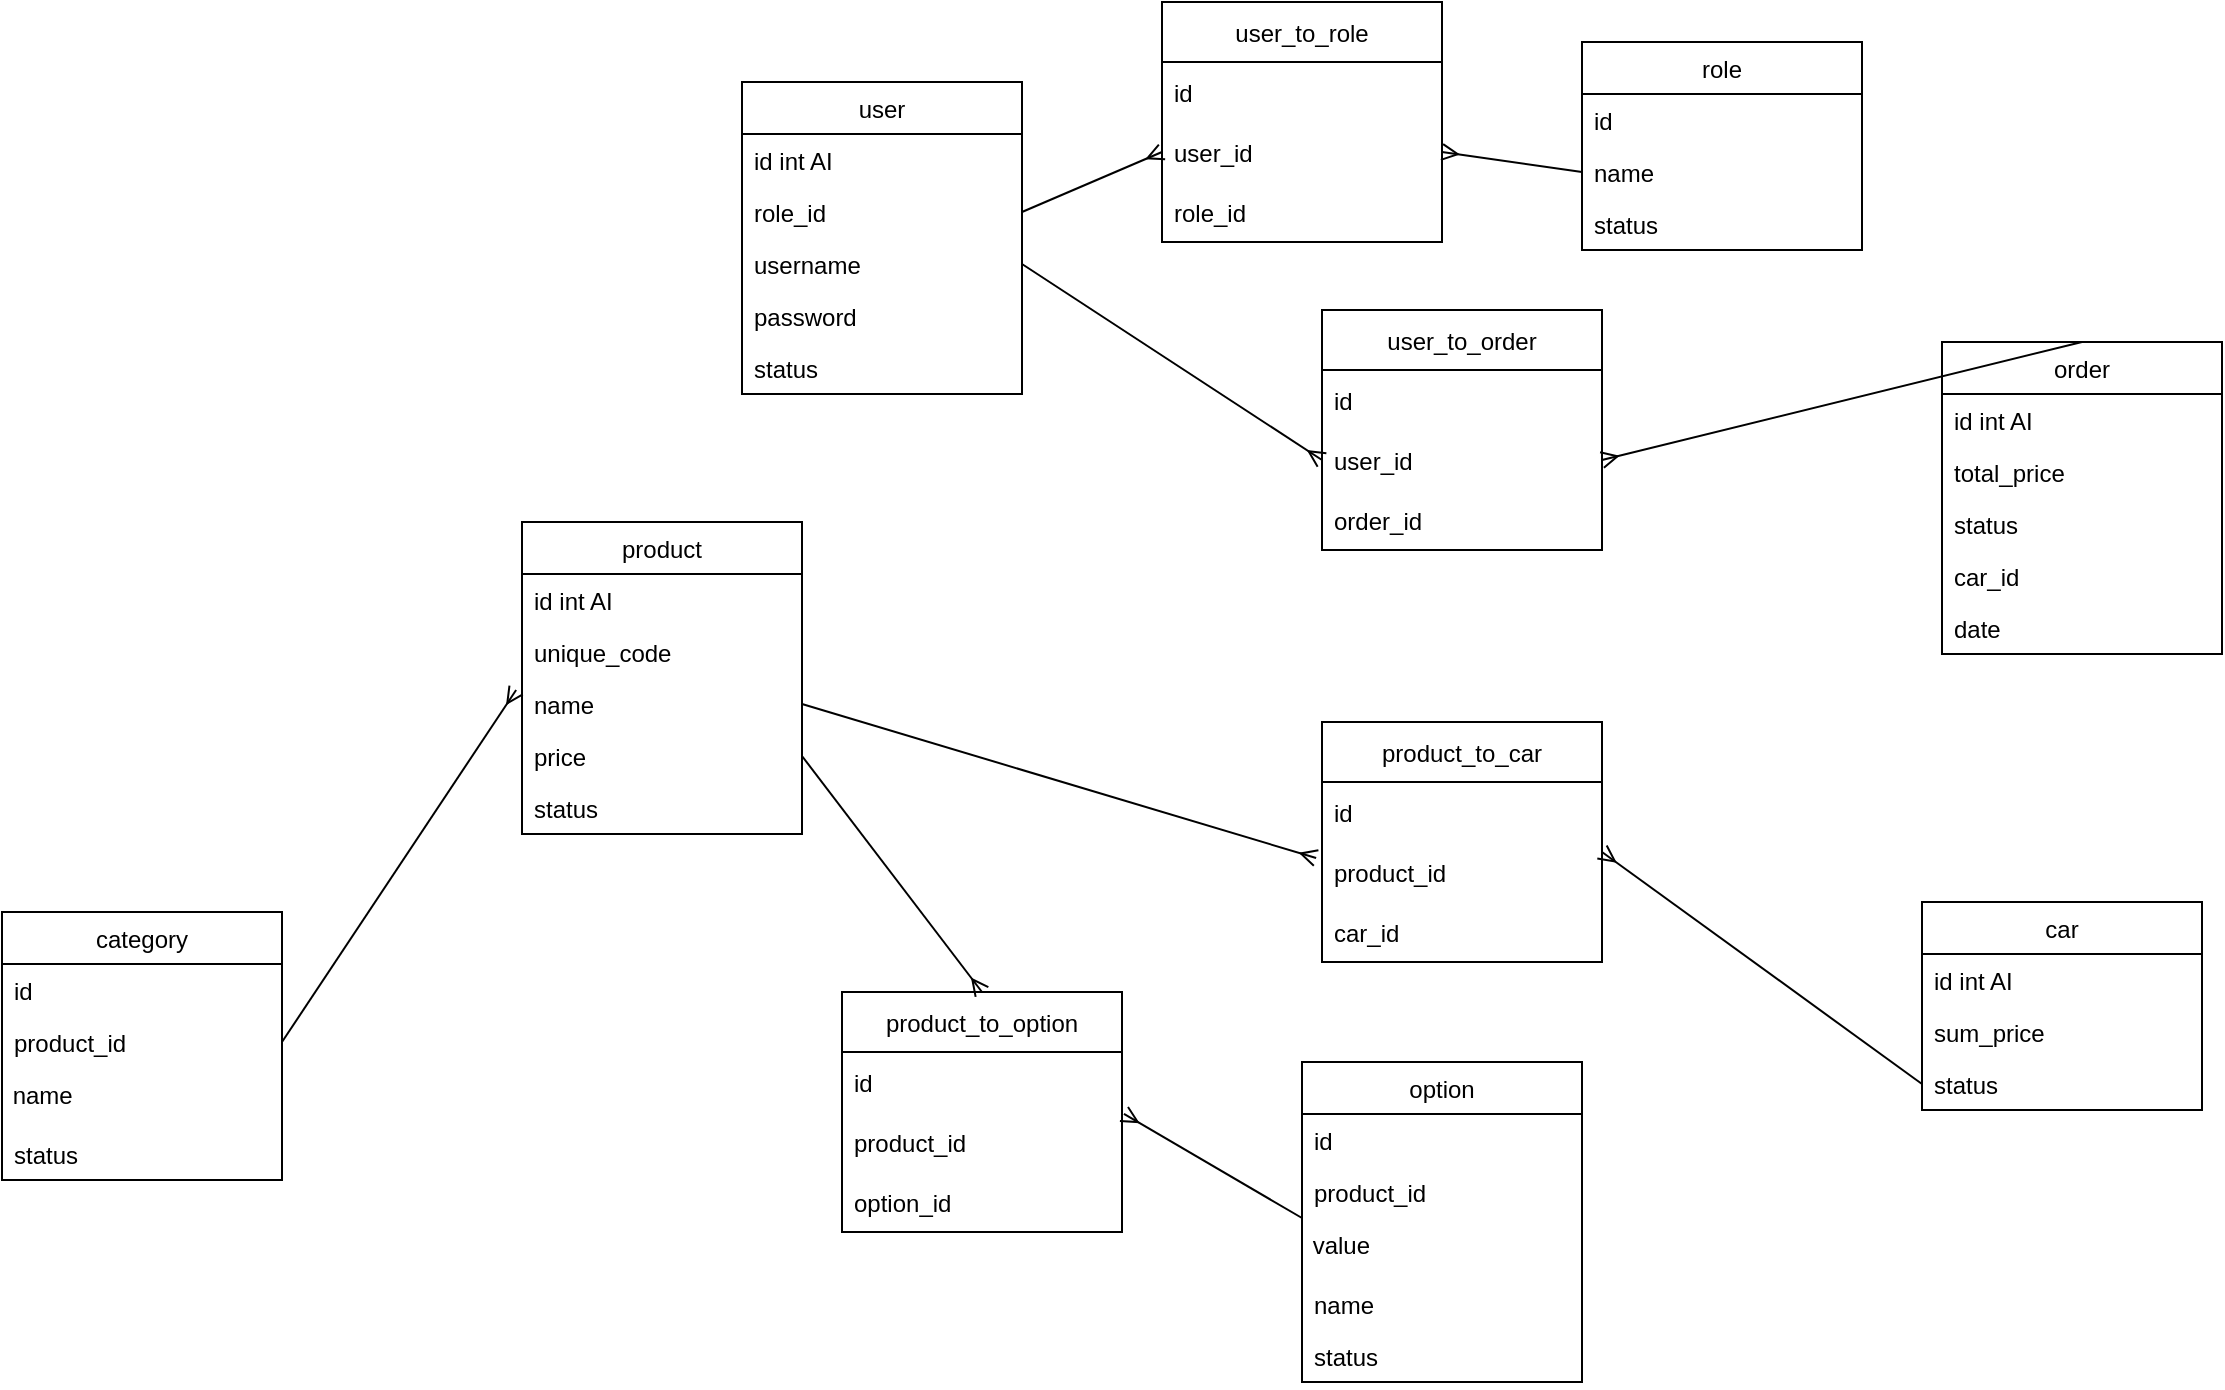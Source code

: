 <mxfile version="18.0.3" type="github">
  <diagram id="wYvT_ggLbYm3rUhQA6r1" name="Page-1">
    <mxGraphModel dx="2249" dy="762" grid="1" gridSize="10" guides="1" tooltips="1" connect="1" arrows="1" fold="1" page="1" pageScale="1" pageWidth="827" pageHeight="1169" math="0" shadow="0">
      <root>
        <mxCell id="0" />
        <mxCell id="1" parent="0" />
        <mxCell id="PHUa327SSd_hd9PmxDBq-1" value="user" style="swimlane;fontStyle=0;childLayout=stackLayout;horizontal=1;startSize=26;fillColor=none;horizontalStack=0;resizeParent=1;resizeParentMax=0;resizeLast=0;collapsible=1;marginBottom=0;" vertex="1" parent="1">
          <mxGeometry x="40" y="70" width="140" height="156" as="geometry" />
        </mxCell>
        <mxCell id="PHUa327SSd_hd9PmxDBq-2" value="id int AI&#xa;" style="text;strokeColor=none;fillColor=none;align=left;verticalAlign=top;spacingLeft=4;spacingRight=4;overflow=hidden;rotatable=0;points=[[0,0.5],[1,0.5]];portConstraint=eastwest;" vertex="1" parent="PHUa327SSd_hd9PmxDBq-1">
          <mxGeometry y="26" width="140" height="26" as="geometry" />
        </mxCell>
        <mxCell id="PHUa327SSd_hd9PmxDBq-3" value="role_id&#xa;" style="text;strokeColor=none;fillColor=none;align=left;verticalAlign=top;spacingLeft=4;spacingRight=4;overflow=hidden;rotatable=0;points=[[0,0.5],[1,0.5]];portConstraint=eastwest;" vertex="1" parent="PHUa327SSd_hd9PmxDBq-1">
          <mxGeometry y="52" width="140" height="26" as="geometry" />
        </mxCell>
        <mxCell id="PHUa327SSd_hd9PmxDBq-20" value="username" style="text;strokeColor=none;fillColor=none;align=left;verticalAlign=top;spacingLeft=4;spacingRight=4;overflow=hidden;rotatable=0;points=[[0,0.5],[1,0.5]];portConstraint=eastwest;" vertex="1" parent="PHUa327SSd_hd9PmxDBq-1">
          <mxGeometry y="78" width="140" height="26" as="geometry" />
        </mxCell>
        <mxCell id="PHUa327SSd_hd9PmxDBq-4" value="password" style="text;strokeColor=none;fillColor=none;align=left;verticalAlign=top;spacingLeft=4;spacingRight=4;overflow=hidden;rotatable=0;points=[[0,0.5],[1,0.5]];portConstraint=eastwest;" vertex="1" parent="PHUa327SSd_hd9PmxDBq-1">
          <mxGeometry y="104" width="140" height="26" as="geometry" />
        </mxCell>
        <mxCell id="PHUa327SSd_hd9PmxDBq-29" value="status" style="text;strokeColor=none;fillColor=none;align=left;verticalAlign=top;spacingLeft=4;spacingRight=4;overflow=hidden;rotatable=0;points=[[0,0.5],[1,0.5]];portConstraint=eastwest;" vertex="1" parent="PHUa327SSd_hd9PmxDBq-1">
          <mxGeometry y="130" width="140" height="26" as="geometry" />
        </mxCell>
        <mxCell id="PHUa327SSd_hd9PmxDBq-5" value="role" style="swimlane;fontStyle=0;childLayout=stackLayout;horizontal=1;startSize=26;fillColor=none;horizontalStack=0;resizeParent=1;resizeParentMax=0;resizeLast=0;collapsible=1;marginBottom=0;" vertex="1" parent="1">
          <mxGeometry x="460" y="50" width="140" height="104" as="geometry" />
        </mxCell>
        <mxCell id="PHUa327SSd_hd9PmxDBq-6" value="id&#xa;" style="text;strokeColor=none;fillColor=none;align=left;verticalAlign=top;spacingLeft=4;spacingRight=4;overflow=hidden;rotatable=0;points=[[0,0.5],[1,0.5]];portConstraint=eastwest;" vertex="1" parent="PHUa327SSd_hd9PmxDBq-5">
          <mxGeometry y="26" width="140" height="26" as="geometry" />
        </mxCell>
        <mxCell id="PHUa327SSd_hd9PmxDBq-7" value="name" style="text;strokeColor=none;fillColor=none;align=left;verticalAlign=top;spacingLeft=4;spacingRight=4;overflow=hidden;rotatable=0;points=[[0,0.5],[1,0.5]];portConstraint=eastwest;" vertex="1" parent="PHUa327SSd_hd9PmxDBq-5">
          <mxGeometry y="52" width="140" height="26" as="geometry" />
        </mxCell>
        <mxCell id="PHUa327SSd_hd9PmxDBq-8" value="status&#xa;" style="text;strokeColor=none;fillColor=none;align=left;verticalAlign=top;spacingLeft=4;spacingRight=4;overflow=hidden;rotatable=0;points=[[0,0.5],[1,0.5]];portConstraint=eastwest;" vertex="1" parent="PHUa327SSd_hd9PmxDBq-5">
          <mxGeometry y="78" width="140" height="26" as="geometry" />
        </mxCell>
        <mxCell id="PHUa327SSd_hd9PmxDBq-9" value="product" style="swimlane;fontStyle=0;childLayout=stackLayout;horizontal=1;startSize=26;fillColor=none;horizontalStack=0;resizeParent=1;resizeParentMax=0;resizeLast=0;collapsible=1;marginBottom=0;" vertex="1" parent="1">
          <mxGeometry x="-70" y="290" width="140" height="156" as="geometry" />
        </mxCell>
        <mxCell id="PHUa327SSd_hd9PmxDBq-11" value="id int AI&#xa;" style="text;strokeColor=none;fillColor=none;align=left;verticalAlign=top;spacingLeft=4;spacingRight=4;overflow=hidden;rotatable=0;points=[[0,0.5],[1,0.5]];portConstraint=eastwest;" vertex="1" parent="PHUa327SSd_hd9PmxDBq-9">
          <mxGeometry y="26" width="140" height="26" as="geometry" />
        </mxCell>
        <mxCell id="PHUa327SSd_hd9PmxDBq-10" value="unique_code&#xa;" style="text;strokeColor=none;fillColor=none;align=left;verticalAlign=top;spacingLeft=4;spacingRight=4;overflow=hidden;rotatable=0;points=[[0,0.5],[1,0.5]];portConstraint=eastwest;" vertex="1" parent="PHUa327SSd_hd9PmxDBq-9">
          <mxGeometry y="52" width="140" height="26" as="geometry" />
        </mxCell>
        <mxCell id="PHUa327SSd_hd9PmxDBq-12" value="name&#xa;" style="text;strokeColor=none;fillColor=none;align=left;verticalAlign=top;spacingLeft=4;spacingRight=4;overflow=hidden;rotatable=0;points=[[0,0.5],[1,0.5]];portConstraint=eastwest;" vertex="1" parent="PHUa327SSd_hd9PmxDBq-9">
          <mxGeometry y="78" width="140" height="26" as="geometry" />
        </mxCell>
        <mxCell id="PHUa327SSd_hd9PmxDBq-22" value="price&#xa;" style="text;strokeColor=none;fillColor=none;align=left;verticalAlign=top;spacingLeft=4;spacingRight=4;overflow=hidden;rotatable=0;points=[[0,0.5],[1,0.5]];portConstraint=eastwest;" vertex="1" parent="PHUa327SSd_hd9PmxDBq-9">
          <mxGeometry y="104" width="140" height="26" as="geometry" />
        </mxCell>
        <mxCell id="PHUa327SSd_hd9PmxDBq-28" value="status&#xa;" style="text;strokeColor=none;fillColor=none;align=left;verticalAlign=top;spacingLeft=4;spacingRight=4;overflow=hidden;rotatable=0;points=[[0,0.5],[1,0.5]];portConstraint=eastwest;" vertex="1" parent="PHUa327SSd_hd9PmxDBq-9">
          <mxGeometry y="130" width="140" height="26" as="geometry" />
        </mxCell>
        <mxCell id="PHUa327SSd_hd9PmxDBq-13" value="option" style="swimlane;fontStyle=0;childLayout=stackLayout;horizontal=1;startSize=26;fillColor=none;horizontalStack=0;resizeParent=1;resizeParentMax=0;resizeLast=0;collapsible=1;marginBottom=0;" vertex="1" parent="1">
          <mxGeometry x="320" y="560" width="140" height="160" as="geometry" />
        </mxCell>
        <mxCell id="PHUa327SSd_hd9PmxDBq-14" value="id &#xa;" style="text;strokeColor=none;fillColor=none;align=left;verticalAlign=top;spacingLeft=4;spacingRight=4;overflow=hidden;rotatable=0;points=[[0,0.5],[1,0.5]];portConstraint=eastwest;" vertex="1" parent="PHUa327SSd_hd9PmxDBq-13">
          <mxGeometry y="26" width="140" height="26" as="geometry" />
        </mxCell>
        <mxCell id="PHUa327SSd_hd9PmxDBq-15" value="product_id" style="text;strokeColor=none;fillColor=none;align=left;verticalAlign=top;spacingLeft=4;spacingRight=4;overflow=hidden;rotatable=0;points=[[0,0.5],[1,0.5]];portConstraint=eastwest;" vertex="1" parent="PHUa327SSd_hd9PmxDBq-13">
          <mxGeometry y="52" width="140" height="26" as="geometry" />
        </mxCell>
        <mxCell id="PHUa327SSd_hd9PmxDBq-21" value="&amp;nbsp;value" style="text;whiteSpace=wrap;html=1;" vertex="1" parent="PHUa327SSd_hd9PmxDBq-13">
          <mxGeometry y="78" width="140" height="30" as="geometry" />
        </mxCell>
        <mxCell id="PHUa327SSd_hd9PmxDBq-16" value="name" style="text;strokeColor=none;fillColor=none;align=left;verticalAlign=top;spacingLeft=4;spacingRight=4;overflow=hidden;rotatable=0;points=[[0,0.5],[1,0.5]];portConstraint=eastwest;" vertex="1" parent="PHUa327SSd_hd9PmxDBq-13">
          <mxGeometry y="108" width="140" height="26" as="geometry" />
        </mxCell>
        <mxCell id="PHUa327SSd_hd9PmxDBq-34" value="status" style="text;strokeColor=none;fillColor=none;align=left;verticalAlign=top;spacingLeft=4;spacingRight=4;overflow=hidden;rotatable=0;points=[[0,0.5],[1,0.5]];portConstraint=eastwest;" vertex="1" parent="PHUa327SSd_hd9PmxDBq-13">
          <mxGeometry y="134" width="140" height="26" as="geometry" />
        </mxCell>
        <mxCell id="PHUa327SSd_hd9PmxDBq-24" value="product_to_option" style="swimlane;fontStyle=0;childLayout=stackLayout;horizontal=1;startSize=30;horizontalStack=0;resizeParent=1;resizeParentMax=0;resizeLast=0;collapsible=1;marginBottom=0;" vertex="1" parent="1">
          <mxGeometry x="90" y="525" width="140" height="120" as="geometry" />
        </mxCell>
        <mxCell id="PHUa327SSd_hd9PmxDBq-25" value="id" style="text;strokeColor=none;fillColor=none;align=left;verticalAlign=middle;spacingLeft=4;spacingRight=4;overflow=hidden;points=[[0,0.5],[1,0.5]];portConstraint=eastwest;rotatable=0;" vertex="1" parent="PHUa327SSd_hd9PmxDBq-24">
          <mxGeometry y="30" width="140" height="30" as="geometry" />
        </mxCell>
        <mxCell id="PHUa327SSd_hd9PmxDBq-26" value="product_id" style="text;strokeColor=none;fillColor=none;align=left;verticalAlign=middle;spacingLeft=4;spacingRight=4;overflow=hidden;points=[[0,0.5],[1,0.5]];portConstraint=eastwest;rotatable=0;" vertex="1" parent="PHUa327SSd_hd9PmxDBq-24">
          <mxGeometry y="60" width="140" height="30" as="geometry" />
        </mxCell>
        <mxCell id="PHUa327SSd_hd9PmxDBq-27" value="option_id" style="text;strokeColor=none;fillColor=none;align=left;verticalAlign=middle;spacingLeft=4;spacingRight=4;overflow=hidden;points=[[0,0.5],[1,0.5]];portConstraint=eastwest;rotatable=0;" vertex="1" parent="PHUa327SSd_hd9PmxDBq-24">
          <mxGeometry y="90" width="140" height="30" as="geometry" />
        </mxCell>
        <mxCell id="PHUa327SSd_hd9PmxDBq-30" value="user_to_role" style="swimlane;fontStyle=0;childLayout=stackLayout;horizontal=1;startSize=30;horizontalStack=0;resizeParent=1;resizeParentMax=0;resizeLast=0;collapsible=1;marginBottom=0;" vertex="1" parent="1">
          <mxGeometry x="250" y="30" width="140" height="120" as="geometry" />
        </mxCell>
        <mxCell id="PHUa327SSd_hd9PmxDBq-31" value="id" style="text;strokeColor=none;fillColor=none;align=left;verticalAlign=middle;spacingLeft=4;spacingRight=4;overflow=hidden;points=[[0,0.5],[1,0.5]];portConstraint=eastwest;rotatable=0;" vertex="1" parent="PHUa327SSd_hd9PmxDBq-30">
          <mxGeometry y="30" width="140" height="30" as="geometry" />
        </mxCell>
        <mxCell id="PHUa327SSd_hd9PmxDBq-32" value="user_id" style="text;strokeColor=none;fillColor=none;align=left;verticalAlign=middle;spacingLeft=4;spacingRight=4;overflow=hidden;points=[[0,0.5],[1,0.5]];portConstraint=eastwest;rotatable=0;" vertex="1" parent="PHUa327SSd_hd9PmxDBq-30">
          <mxGeometry y="60" width="140" height="30" as="geometry" />
        </mxCell>
        <mxCell id="PHUa327SSd_hd9PmxDBq-33" value="role_id" style="text;strokeColor=none;fillColor=none;align=left;verticalAlign=middle;spacingLeft=4;spacingRight=4;overflow=hidden;points=[[0,0.5],[1,0.5]];portConstraint=eastwest;rotatable=0;" vertex="1" parent="PHUa327SSd_hd9PmxDBq-30">
          <mxGeometry y="90" width="140" height="30" as="geometry" />
        </mxCell>
        <mxCell id="PHUa327SSd_hd9PmxDBq-35" value="car" style="swimlane;fontStyle=0;childLayout=stackLayout;horizontal=1;startSize=26;fillColor=none;horizontalStack=0;resizeParent=1;resizeParentMax=0;resizeLast=0;collapsible=1;marginBottom=0;" vertex="1" parent="1">
          <mxGeometry x="630" y="480" width="140" height="104" as="geometry" />
        </mxCell>
        <mxCell id="PHUa327SSd_hd9PmxDBq-36" value="id int AI&#xa;" style="text;strokeColor=none;fillColor=none;align=left;verticalAlign=top;spacingLeft=4;spacingRight=4;overflow=hidden;rotatable=0;points=[[0,0.5],[1,0.5]];portConstraint=eastwest;" vertex="1" parent="PHUa327SSd_hd9PmxDBq-35">
          <mxGeometry y="26" width="140" height="26" as="geometry" />
        </mxCell>
        <mxCell id="PHUa327SSd_hd9PmxDBq-37" value="sum_price" style="text;strokeColor=none;fillColor=none;align=left;verticalAlign=top;spacingLeft=4;spacingRight=4;overflow=hidden;rotatable=0;points=[[0,0.5],[1,0.5]];portConstraint=eastwest;" vertex="1" parent="PHUa327SSd_hd9PmxDBq-35">
          <mxGeometry y="52" width="140" height="26" as="geometry" />
        </mxCell>
        <mxCell id="PHUa327SSd_hd9PmxDBq-40" value="status&#xa;" style="text;strokeColor=none;fillColor=none;align=left;verticalAlign=top;spacingLeft=4;spacingRight=4;overflow=hidden;rotatable=0;points=[[0,0.5],[1,0.5]];portConstraint=eastwest;" vertex="1" parent="PHUa327SSd_hd9PmxDBq-35">
          <mxGeometry y="78" width="140" height="26" as="geometry" />
        </mxCell>
        <mxCell id="PHUa327SSd_hd9PmxDBq-62" style="edgeStyle=none;rounded=0;orthogonalLoop=1;jettySize=auto;html=1;exitX=0.5;exitY=0;exitDx=0;exitDy=0;entryX=1;entryY=0.5;entryDx=0;entryDy=0;endArrow=ERmany;endFill=0;" edge="1" parent="1" source="PHUa327SSd_hd9PmxDBq-41" target="PHUa327SSd_hd9PmxDBq-53">
          <mxGeometry relative="1" as="geometry" />
        </mxCell>
        <mxCell id="PHUa327SSd_hd9PmxDBq-41" value="order" style="swimlane;fontStyle=0;childLayout=stackLayout;horizontal=1;startSize=26;fillColor=none;horizontalStack=0;resizeParent=1;resizeParentMax=0;resizeLast=0;collapsible=1;marginBottom=0;" vertex="1" parent="1">
          <mxGeometry x="640" y="200" width="140" height="156" as="geometry" />
        </mxCell>
        <mxCell id="PHUa327SSd_hd9PmxDBq-42" value="id int AI&#xa;" style="text;strokeColor=none;fillColor=none;align=left;verticalAlign=top;spacingLeft=4;spacingRight=4;overflow=hidden;rotatable=0;points=[[0,0.5],[1,0.5]];portConstraint=eastwest;" vertex="1" parent="PHUa327SSd_hd9PmxDBq-41">
          <mxGeometry y="26" width="140" height="26" as="geometry" />
        </mxCell>
        <mxCell id="PHUa327SSd_hd9PmxDBq-43" value="total_price" style="text;strokeColor=none;fillColor=none;align=left;verticalAlign=top;spacingLeft=4;spacingRight=4;overflow=hidden;rotatable=0;points=[[0,0.5],[1,0.5]];portConstraint=eastwest;" vertex="1" parent="PHUa327SSd_hd9PmxDBq-41">
          <mxGeometry y="52" width="140" height="26" as="geometry" />
        </mxCell>
        <mxCell id="PHUa327SSd_hd9PmxDBq-46" value="status&#xa;" style="text;strokeColor=none;fillColor=none;align=left;verticalAlign=top;spacingLeft=4;spacingRight=4;overflow=hidden;rotatable=0;points=[[0,0.5],[1,0.5]];portConstraint=eastwest;" vertex="1" parent="PHUa327SSd_hd9PmxDBq-41">
          <mxGeometry y="78" width="140" height="26" as="geometry" />
        </mxCell>
        <mxCell id="PHUa327SSd_hd9PmxDBq-63" value="car_id" style="text;strokeColor=none;fillColor=none;align=left;verticalAlign=top;spacingLeft=4;spacingRight=4;overflow=hidden;rotatable=0;points=[[0,0.5],[1,0.5]];portConstraint=eastwest;" vertex="1" parent="PHUa327SSd_hd9PmxDBq-41">
          <mxGeometry y="104" width="140" height="26" as="geometry" />
        </mxCell>
        <mxCell id="PHUa327SSd_hd9PmxDBq-70" value="date" style="text;strokeColor=none;fillColor=none;align=left;verticalAlign=top;spacingLeft=4;spacingRight=4;overflow=hidden;rotatable=0;points=[[0,0.5],[1,0.5]];portConstraint=eastwest;" vertex="1" parent="PHUa327SSd_hd9PmxDBq-41">
          <mxGeometry y="130" width="140" height="26" as="geometry" />
        </mxCell>
        <mxCell id="PHUa327SSd_hd9PmxDBq-47" value="product_to_car" style="swimlane;fontStyle=0;childLayout=stackLayout;horizontal=1;startSize=30;horizontalStack=0;resizeParent=1;resizeParentMax=0;resizeLast=0;collapsible=1;marginBottom=0;" vertex="1" parent="1">
          <mxGeometry x="330" y="390" width="140" height="120" as="geometry" />
        </mxCell>
        <mxCell id="PHUa327SSd_hd9PmxDBq-48" value="id" style="text;strokeColor=none;fillColor=none;align=left;verticalAlign=middle;spacingLeft=4;spacingRight=4;overflow=hidden;points=[[0,0.5],[1,0.5]];portConstraint=eastwest;rotatable=0;" vertex="1" parent="PHUa327SSd_hd9PmxDBq-47">
          <mxGeometry y="30" width="140" height="30" as="geometry" />
        </mxCell>
        <mxCell id="PHUa327SSd_hd9PmxDBq-49" value="product_id" style="text;strokeColor=none;fillColor=none;align=left;verticalAlign=middle;spacingLeft=4;spacingRight=4;overflow=hidden;points=[[0,0.5],[1,0.5]];portConstraint=eastwest;rotatable=0;" vertex="1" parent="PHUa327SSd_hd9PmxDBq-47">
          <mxGeometry y="60" width="140" height="30" as="geometry" />
        </mxCell>
        <mxCell id="PHUa327SSd_hd9PmxDBq-50" value="car_id" style="text;strokeColor=none;fillColor=none;align=left;verticalAlign=middle;spacingLeft=4;spacingRight=4;overflow=hidden;points=[[0,0.5],[1,0.5]];portConstraint=eastwest;rotatable=0;" vertex="1" parent="PHUa327SSd_hd9PmxDBq-47">
          <mxGeometry y="90" width="140" height="30" as="geometry" />
        </mxCell>
        <mxCell id="PHUa327SSd_hd9PmxDBq-51" value="user_to_order" style="swimlane;fontStyle=0;childLayout=stackLayout;horizontal=1;startSize=30;horizontalStack=0;resizeParent=1;resizeParentMax=0;resizeLast=0;collapsible=1;marginBottom=0;" vertex="1" parent="1">
          <mxGeometry x="330" y="184" width="140" height="120" as="geometry" />
        </mxCell>
        <mxCell id="PHUa327SSd_hd9PmxDBq-52" value="id" style="text;strokeColor=none;fillColor=none;align=left;verticalAlign=middle;spacingLeft=4;spacingRight=4;overflow=hidden;points=[[0,0.5],[1,0.5]];portConstraint=eastwest;rotatable=0;" vertex="1" parent="PHUa327SSd_hd9PmxDBq-51">
          <mxGeometry y="30" width="140" height="30" as="geometry" />
        </mxCell>
        <mxCell id="PHUa327SSd_hd9PmxDBq-53" value="user_id" style="text;strokeColor=none;fillColor=none;align=left;verticalAlign=middle;spacingLeft=4;spacingRight=4;overflow=hidden;points=[[0,0.5],[1,0.5]];portConstraint=eastwest;rotatable=0;" vertex="1" parent="PHUa327SSd_hd9PmxDBq-51">
          <mxGeometry y="60" width="140" height="30" as="geometry" />
        </mxCell>
        <mxCell id="PHUa327SSd_hd9PmxDBq-54" value="order_id" style="text;strokeColor=none;fillColor=none;align=left;verticalAlign=middle;spacingLeft=4;spacingRight=4;overflow=hidden;points=[[0,0.5],[1,0.5]];portConstraint=eastwest;rotatable=0;" vertex="1" parent="PHUa327SSd_hd9PmxDBq-51">
          <mxGeometry y="90" width="140" height="30" as="geometry" />
        </mxCell>
        <mxCell id="PHUa327SSd_hd9PmxDBq-55" style="edgeStyle=none;rounded=0;orthogonalLoop=1;jettySize=auto;html=1;exitX=1;exitY=0.5;exitDx=0;exitDy=0;entryX=0;entryY=0.5;entryDx=0;entryDy=0;endArrow=ERmany;endFill=0;" edge="1" parent="1" source="PHUa327SSd_hd9PmxDBq-20" target="PHUa327SSd_hd9PmxDBq-53">
          <mxGeometry relative="1" as="geometry" />
        </mxCell>
        <mxCell id="PHUa327SSd_hd9PmxDBq-56" style="edgeStyle=none;rounded=0;orthogonalLoop=1;jettySize=auto;html=1;exitX=0;exitY=0.5;exitDx=0;exitDy=0;entryX=1;entryY=0.5;entryDx=0;entryDy=0;endArrow=ERmany;endFill=0;" edge="1" parent="1" source="PHUa327SSd_hd9PmxDBq-7" target="PHUa327SSd_hd9PmxDBq-32">
          <mxGeometry relative="1" as="geometry" />
        </mxCell>
        <mxCell id="PHUa327SSd_hd9PmxDBq-57" style="edgeStyle=none;rounded=0;orthogonalLoop=1;jettySize=auto;html=1;exitX=1;exitY=0.5;exitDx=0;exitDy=0;entryX=0;entryY=0.5;entryDx=0;entryDy=0;endArrow=ERmany;endFill=0;" edge="1" parent="1" source="PHUa327SSd_hd9PmxDBq-3" target="PHUa327SSd_hd9PmxDBq-32">
          <mxGeometry relative="1" as="geometry" />
        </mxCell>
        <mxCell id="PHUa327SSd_hd9PmxDBq-58" style="edgeStyle=none;rounded=0;orthogonalLoop=1;jettySize=auto;html=1;exitX=0;exitY=0;exitDx=0;exitDy=0;entryX=1.007;entryY=0.033;entryDx=0;entryDy=0;entryPerimeter=0;endArrow=ERmany;endFill=0;" edge="1" parent="1" source="PHUa327SSd_hd9PmxDBq-21" target="PHUa327SSd_hd9PmxDBq-26">
          <mxGeometry relative="1" as="geometry" />
        </mxCell>
        <mxCell id="PHUa327SSd_hd9PmxDBq-59" style="edgeStyle=none;rounded=0;orthogonalLoop=1;jettySize=auto;html=1;exitX=1;exitY=0.5;exitDx=0;exitDy=0;entryX=0.5;entryY=0;entryDx=0;entryDy=0;endArrow=ERmany;endFill=0;" edge="1" parent="1" source="PHUa327SSd_hd9PmxDBq-22" target="PHUa327SSd_hd9PmxDBq-24">
          <mxGeometry relative="1" as="geometry" />
        </mxCell>
        <mxCell id="PHUa327SSd_hd9PmxDBq-60" style="edgeStyle=none;rounded=0;orthogonalLoop=1;jettySize=auto;html=1;exitX=1;exitY=0.5;exitDx=0;exitDy=0;entryX=-0.021;entryY=0.267;entryDx=0;entryDy=0;entryPerimeter=0;endArrow=ERmany;endFill=0;" edge="1" parent="1" source="PHUa327SSd_hd9PmxDBq-12" target="PHUa327SSd_hd9PmxDBq-49">
          <mxGeometry relative="1" as="geometry" />
        </mxCell>
        <mxCell id="PHUa327SSd_hd9PmxDBq-61" style="edgeStyle=none;rounded=0;orthogonalLoop=1;jettySize=auto;html=1;exitX=0;exitY=0.5;exitDx=0;exitDy=0;entryX=1;entryY=0.167;entryDx=0;entryDy=0;entryPerimeter=0;endArrow=ERmany;endFill=0;" edge="1" parent="1" target="PHUa327SSd_hd9PmxDBq-49">
          <mxGeometry relative="1" as="geometry">
            <mxPoint x="630" y="571" as="sourcePoint" />
          </mxGeometry>
        </mxCell>
        <mxCell id="PHUa327SSd_hd9PmxDBq-64" value="category" style="swimlane;fontStyle=0;childLayout=stackLayout;horizontal=1;startSize=26;fillColor=none;horizontalStack=0;resizeParent=1;resizeParentMax=0;resizeLast=0;collapsible=1;marginBottom=0;" vertex="1" parent="1">
          <mxGeometry x="-330" y="485" width="140" height="134" as="geometry" />
        </mxCell>
        <mxCell id="PHUa327SSd_hd9PmxDBq-65" value="id &#xa;" style="text;strokeColor=none;fillColor=none;align=left;verticalAlign=top;spacingLeft=4;spacingRight=4;overflow=hidden;rotatable=0;points=[[0,0.5],[1,0.5]];portConstraint=eastwest;" vertex="1" parent="PHUa327SSd_hd9PmxDBq-64">
          <mxGeometry y="26" width="140" height="26" as="geometry" />
        </mxCell>
        <mxCell id="PHUa327SSd_hd9PmxDBq-66" value="product_id" style="text;strokeColor=none;fillColor=none;align=left;verticalAlign=top;spacingLeft=4;spacingRight=4;overflow=hidden;rotatable=0;points=[[0,0.5],[1,0.5]];portConstraint=eastwest;" vertex="1" parent="PHUa327SSd_hd9PmxDBq-64">
          <mxGeometry y="52" width="140" height="26" as="geometry" />
        </mxCell>
        <mxCell id="PHUa327SSd_hd9PmxDBq-67" value="&amp;nbsp;name" style="text;whiteSpace=wrap;html=1;" vertex="1" parent="PHUa327SSd_hd9PmxDBq-64">
          <mxGeometry y="78" width="140" height="30" as="geometry" />
        </mxCell>
        <mxCell id="PHUa327SSd_hd9PmxDBq-69" value="status" style="text;strokeColor=none;fillColor=none;align=left;verticalAlign=top;spacingLeft=4;spacingRight=4;overflow=hidden;rotatable=0;points=[[0,0.5],[1,0.5]];portConstraint=eastwest;" vertex="1" parent="PHUa327SSd_hd9PmxDBq-64">
          <mxGeometry y="108" width="140" height="26" as="geometry" />
        </mxCell>
        <mxCell id="PHUa327SSd_hd9PmxDBq-72" style="edgeStyle=none;rounded=0;orthogonalLoop=1;jettySize=auto;html=1;exitX=1;exitY=0.5;exitDx=0;exitDy=0;entryX=-0.021;entryY=0.231;entryDx=0;entryDy=0;entryPerimeter=0;endArrow=ERmany;endFill=0;" edge="1" parent="1" source="PHUa327SSd_hd9PmxDBq-66" target="PHUa327SSd_hd9PmxDBq-12">
          <mxGeometry relative="1" as="geometry" />
        </mxCell>
      </root>
    </mxGraphModel>
  </diagram>
</mxfile>
